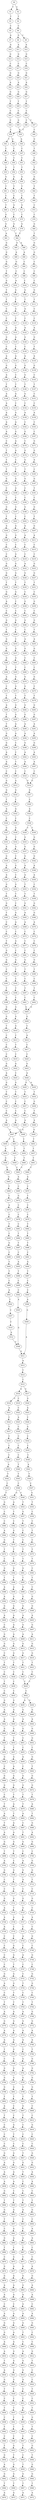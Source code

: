strict digraph  {
	S0 -> S1 [ label = T ];
	S0 -> S2 [ label = G ];
	S1 -> S3 [ label = T ];
	S2 -> S4 [ label = T ];
	S3 -> S5 [ label = C ];
	S4 -> S6 [ label = C ];
	S5 -> S7 [ label = A ];
	S6 -> S8 [ label = G ];
	S6 -> S9 [ label = C ];
	S7 -> S10 [ label = A ];
	S8 -> S11 [ label = A ];
	S9 -> S12 [ label = A ];
	S10 -> S13 [ label = G ];
	S11 -> S14 [ label = G ];
	S12 -> S15 [ label = G ];
	S13 -> S16 [ label = C ];
	S14 -> S17 [ label = C ];
	S15 -> S18 [ label = C ];
	S16 -> S19 [ label = G ];
	S17 -> S20 [ label = G ];
	S18 -> S21 [ label = G ];
	S19 -> S22 [ label = A ];
	S20 -> S23 [ label = A ];
	S21 -> S24 [ label = A ];
	S22 -> S25 [ label = G ];
	S23 -> S26 [ label = G ];
	S24 -> S27 [ label = G ];
	S25 -> S28 [ label = T ];
	S26 -> S29 [ label = T ];
	S27 -> S30 [ label = T ];
	S28 -> S31 [ label = C ];
	S29 -> S32 [ label = C ];
	S30 -> S33 [ label = C ];
	S31 -> S34 [ label = C ];
	S32 -> S35 [ label = G ];
	S33 -> S36 [ label = C ];
	S33 -> S37 [ label = T ];
	S34 -> S38 [ label = C ];
	S35 -> S39 [ label = A ];
	S36 -> S38 [ label = C ];
	S37 -> S40 [ label = C ];
	S38 -> S41 [ label = T ];
	S38 -> S42 [ label = G ];
	S39 -> S43 [ label = A ];
	S40 -> S44 [ label = G ];
	S41 -> S45 [ label = C ];
	S42 -> S46 [ label = C ];
	S43 -> S47 [ label = C ];
	S44 -> S48 [ label = T ];
	S45 -> S49 [ label = C ];
	S46 -> S50 [ label = C ];
	S47 -> S51 [ label = C ];
	S48 -> S52 [ label = C ];
	S49 -> S53 [ label = G ];
	S50 -> S54 [ label = T ];
	S51 -> S55 [ label = T ];
	S52 -> S56 [ label = T ];
	S53 -> S57 [ label = G ];
	S54 -> S58 [ label = G ];
	S55 -> S59 [ label = G ];
	S56 -> S60 [ label = G ];
	S57 -> S61 [ label = T ];
	S58 -> S62 [ label = T ];
	S59 -> S63 [ label = T ];
	S60 -> S64 [ label = T ];
	S61 -> S65 [ label = C ];
	S62 -> S66 [ label = C ];
	S63 -> S67 [ label = C ];
	S64 -> S68 [ label = T ];
	S65 -> S69 [ label = T ];
	S66 -> S70 [ label = G ];
	S67 -> S71 [ label = G ];
	S68 -> S72 [ label = C ];
	S69 -> S73 [ label = G ];
	S70 -> S74 [ label = C ];
	S71 -> S75 [ label = C ];
	S72 -> S76 [ label = C ];
	S73 -> S77 [ label = G ];
	S74 -> S78 [ label = G ];
	S75 -> S79 [ label = G ];
	S76 -> S80 [ label = G ];
	S77 -> S81 [ label = A ];
	S78 -> S82 [ label = C ];
	S79 -> S82 [ label = C ];
	S80 -> S83 [ label = T ];
	S81 -> S84 [ label = G ];
	S82 -> S85 [ label = G ];
	S82 -> S86 [ label = A ];
	S83 -> S87 [ label = G ];
	S84 -> S88 [ label = G ];
	S85 -> S89 [ label = A ];
	S86 -> S90 [ label = A ];
	S87 -> S91 [ label = G ];
	S88 -> S92 [ label = G ];
	S89 -> S93 [ label = G ];
	S90 -> S94 [ label = C ];
	S91 -> S95 [ label = C ];
	S92 -> S96 [ label = T ];
	S93 -> S97 [ label = C ];
	S94 -> S98 [ label = C ];
	S95 -> S99 [ label = C ];
	S96 -> S100 [ label = G ];
	S97 -> S101 [ label = A ];
	S98 -> S102 [ label = C ];
	S99 -> S103 [ label = C ];
	S100 -> S104 [ label = T ];
	S101 -> S105 [ label = G ];
	S102 -> S106 [ label = G ];
	S103 -> S107 [ label = G ];
	S104 -> S108 [ label = T ];
	S105 -> S109 [ label = T ];
	S106 -> S110 [ label = T ];
	S107 -> S111 [ label = T ];
	S108 -> S112 [ label = C ];
	S109 -> S113 [ label = G ];
	S110 -> S114 [ label = A ];
	S111 -> S115 [ label = C ];
	S112 -> S116 [ label = C ];
	S113 -> S117 [ label = C ];
	S114 -> S118 [ label = C ];
	S115 -> S119 [ label = C ];
	S116 -> S120 [ label = A ];
	S117 -> S121 [ label = A ];
	S118 -> S122 [ label = A ];
	S119 -> S123 [ label = A ];
	S120 -> S124 [ label = G ];
	S121 -> S125 [ label = A ];
	S122 -> S126 [ label = G ];
	S123 -> S127 [ label = G ];
	S124 -> S128 [ label = C ];
	S125 -> S129 [ label = C ];
	S126 -> S130 [ label = C ];
	S127 -> S131 [ label = T ];
	S128 -> S132 [ label = A ];
	S129 -> S133 [ label = A ];
	S130 -> S134 [ label = A ];
	S131 -> S135 [ label = A ];
	S132 -> S136 [ label = G ];
	S133 -> S137 [ label = G ];
	S134 -> S138 [ label = G ];
	S135 -> S139 [ label = G ];
	S136 -> S140 [ label = A ];
	S137 -> S141 [ label = C ];
	S138 -> S142 [ label = G ];
	S139 -> S143 [ label = C ];
	S140 -> S144 [ label = T ];
	S141 -> S145 [ label = T ];
	S142 -> S146 [ label = T ];
	S143 -> S147 [ label = T ];
	S144 -> S148 [ label = A ];
	S145 -> S149 [ label = A ];
	S146 -> S150 [ label = G ];
	S147 -> S151 [ label = C ];
	S148 -> S152 [ label = A ];
	S149 -> S153 [ label = C ];
	S150 -> S154 [ label = C ];
	S151 -> S155 [ label = C ];
	S152 -> S156 [ label = A ];
	S153 -> S157 [ label = G ];
	S154 -> S158 [ label = A ];
	S155 -> S159 [ label = A ];
	S156 -> S160 [ label = A ];
	S157 -> S161 [ label = A ];
	S158 -> S162 [ label = C ];
	S159 -> S163 [ label = C ];
	S160 -> S164 [ label = A ];
	S161 -> S165 [ label = G ];
	S162 -> S166 [ label = G ];
	S163 -> S167 [ label = C ];
	S164 -> S168 [ label = C ];
	S165 -> S169 [ label = A ];
	S166 -> S170 [ label = C ];
	S167 -> S171 [ label = G ];
	S168 -> S172 [ label = T ];
	S169 -> S173 [ label = A ];
	S170 -> S174 [ label = G ];
	S171 -> S175 [ label = G ];
	S172 -> S176 [ label = T ];
	S173 -> S177 [ label = C ];
	S174 -> S178 [ label = G ];
	S175 -> S179 [ label = A ];
	S176 -> S180 [ label = T ];
	S177 -> S181 [ label = T ];
	S178 -> S182 [ label = T ];
	S179 -> S183 [ label = C ];
	S180 -> S184 [ label = G ];
	S181 -> S185 [ label = G ];
	S182 -> S186 [ label = G ];
	S183 -> S187 [ label = G ];
	S184 -> S188 [ label = C ];
	S185 -> S189 [ label = G ];
	S186 -> S190 [ label = C ];
	S187 -> S191 [ label = T ];
	S188 -> S192 [ label = C ];
	S189 -> S193 [ label = C ];
	S190 -> S194 [ label = C ];
	S191 -> S195 [ label = C ];
	S192 -> S196 [ label = G ];
	S193 -> S197 [ label = G ];
	S194 -> S198 [ label = G ];
	S195 -> S199 [ label = G ];
	S196 -> S200 [ label = T ];
	S197 -> S201 [ label = C ];
	S198 -> S202 [ label = C ];
	S199 -> S203 [ label = T ];
	S200 -> S204 [ label = A ];
	S201 -> S205 [ label = A ];
	S202 -> S206 [ label = A ];
	S203 -> S207 [ label = G ];
	S204 -> S208 [ label = G ];
	S205 -> S209 [ label = G ];
	S206 -> S210 [ label = A ];
	S207 -> S211 [ label = A ];
	S208 -> S212 [ label = C ];
	S209 -> S213 [ label = C ];
	S210 -> S214 [ label = C ];
	S211 -> S215 [ label = C ];
	S212 -> S216 [ label = C ];
	S213 -> S217 [ label = G ];
	S214 -> S218 [ label = C ];
	S215 -> S219 [ label = C ];
	S216 -> S220 [ label = G ];
	S217 -> S221 [ label = G ];
	S218 -> S222 [ label = A ];
	S219 -> S223 [ label = G ];
	S220 -> S224 [ label = G ];
	S221 -> S225 [ label = G ];
	S222 -> S226 [ label = G ];
	S223 -> S227 [ label = G ];
	S224 -> S228 [ label = T ];
	S225 -> S229 [ label = T ];
	S226 -> S230 [ label = T ];
	S227 -> S231 [ label = T ];
	S228 -> S232 [ label = G ];
	S229 -> S233 [ label = G ];
	S230 -> S234 [ label = C ];
	S231 -> S235 [ label = C ];
	S232 -> S236 [ label = A ];
	S233 -> S237 [ label = C ];
	S234 -> S238 [ label = G ];
	S235 -> S239 [ label = G ];
	S236 -> S240 [ label = C ];
	S237 -> S241 [ label = C ];
	S238 -> S242 [ label = C ];
	S239 -> S243 [ label = C ];
	S240 -> S244 [ label = G ];
	S241 -> S245 [ label = G ];
	S242 -> S246 [ label = G ];
	S243 -> S247 [ label = G ];
	S244 -> S248 [ label = T ];
	S245 -> S249 [ label = C ];
	S246 -> S250 [ label = C ];
	S247 -> S251 [ label = T ];
	S248 -> S252 [ label = G ];
	S249 -> S253 [ label = C ];
	S250 -> S254 [ label = A ];
	S251 -> S255 [ label = A ];
	S252 -> S256 [ label = G ];
	S253 -> S257 [ label = G ];
	S254 -> S258 [ label = G ];
	S255 -> S259 [ label = G ];
	S256 -> S260 [ label = G ];
	S257 -> S261 [ label = G ];
	S258 -> S262 [ label = C ];
	S259 -> S263 [ label = C ];
	S260 -> S264 [ label = T ];
	S261 -> S265 [ label = T ];
	S262 -> S266 [ label = C ];
	S263 -> S267 [ label = C ];
	S264 -> S268 [ label = A ];
	S265 -> S269 [ label = G ];
	S266 -> S270 [ label = G ];
	S267 -> S271 [ label = G ];
	S268 -> S272 [ label = C ];
	S269 -> S273 [ label = G ];
	S270 -> S274 [ label = G ];
	S271 -> S275 [ label = C ];
	S272 -> S276 [ label = T ];
	S273 -> S277 [ label = T ];
	S274 -> S278 [ label = T ];
	S275 -> S279 [ label = T ];
	S276 -> S280 [ label = A ];
	S277 -> S281 [ label = G ];
	S278 -> S282 [ label = G ];
	S279 -> S283 [ label = G ];
	S280 -> S284 [ label = T ];
	S281 -> S285 [ label = G ];
	S282 -> S286 [ label = G ];
	S283 -> S287 [ label = G ];
	S284 -> S288 [ label = T ];
	S285 -> S289 [ label = A ];
	S286 -> S290 [ label = A ];
	S287 -> S291 [ label = A ];
	S288 -> S292 [ label = G ];
	S289 -> S293 [ label = A ];
	S290 -> S294 [ label = A ];
	S291 -> S295 [ label = A ];
	S292 -> S296 [ label = G ];
	S293 -> S297 [ label = C ];
	S294 -> S298 [ label = G ];
	S295 -> S299 [ label = G ];
	S296 -> S300 [ label = A ];
	S297 -> S301 [ label = C ];
	S298 -> S302 [ label = A ];
	S299 -> S303 [ label = A ];
	S300 -> S304 [ label = A ];
	S301 -> S305 [ label = T ];
	S302 -> S306 [ label = A ];
	S303 -> S307 [ label = A ];
	S304 -> S308 [ label = C ];
	S305 -> S309 [ label = C ];
	S306 -> S310 [ label = C ];
	S307 -> S311 [ label = C ];
	S308 -> S312 [ label = G ];
	S309 -> S313 [ label = G ];
	S310 -> S314 [ label = G ];
	S311 -> S314 [ label = G ];
	S312 -> S315 [ label = G ];
	S313 -> S316 [ label = G ];
	S314 -> S317 [ label = G ];
	S315 -> S318 [ label = T ];
	S316 -> S319 [ label = C ];
	S317 -> S320 [ label = C ];
	S318 -> S321 [ label = A ];
	S319 -> S322 [ label = A ];
	S320 -> S323 [ label = A ];
	S321 -> S324 [ label = C ];
	S322 -> S325 [ label = C ];
	S323 -> S326 [ label = C ];
	S324 -> S327 [ label = G ];
	S325 -> S328 [ label = G ];
	S326 -> S329 [ label = C ];
	S326 -> S330 [ label = T ];
	S327 -> S331 [ label = A ];
	S328 -> S332 [ label = C ];
	S329 -> S333 [ label = G ];
	S330 -> S334 [ label = G ];
	S331 -> S335 [ label = A ];
	S332 -> S336 [ label = G ];
	S333 -> S337 [ label = G ];
	S334 -> S338 [ label = G ];
	S335 -> S339 [ label = G ];
	S336 -> S340 [ label = C ];
	S337 -> S341 [ label = G ];
	S338 -> S342 [ label = G ];
	S339 -> S343 [ label = A ];
	S340 -> S344 [ label = G ];
	S341 -> S345 [ label = A ];
	S342 -> S346 [ label = A ];
	S343 -> S347 [ label = A ];
	S344 -> S348 [ label = C ];
	S345 -> S349 [ label = A ];
	S346 -> S350 [ label = A ];
	S347 -> S351 [ label = G ];
	S348 -> S352 [ label = G ];
	S349 -> S353 [ label = T ];
	S350 -> S354 [ label = C ];
	S351 -> S355 [ label = T ];
	S352 -> S356 [ label = T ];
	S353 -> S357 [ label = T ];
	S354 -> S358 [ label = T ];
	S355 -> S359 [ label = G ];
	S356 -> S360 [ label = C ];
	S357 -> S361 [ label = G ];
	S358 -> S362 [ label = G ];
	S359 -> S363 [ label = T ];
	S360 -> S364 [ label = G ];
	S361 -> S365 [ label = A ];
	S362 -> S366 [ label = G ];
	S363 -> S367 [ label = C ];
	S364 -> S368 [ label = A ];
	S365 -> S369 [ label = A ];
	S366 -> S370 [ label = A ];
	S367 -> S371 [ label = C ];
	S368 -> S372 [ label = C ];
	S369 -> S373 [ label = C ];
	S370 -> S374 [ label = C ];
	S371 -> S375 [ label = T ];
	S372 -> S376 [ label = G ];
	S373 -> S377 [ label = C ];
	S374 -> S378 [ label = C ];
	S375 -> S379 [ label = G ];
	S376 -> S380 [ label = C ];
	S377 -> S381 [ label = C ];
	S378 -> S382 [ label = C ];
	S379 -> S383 [ label = G ];
	S380 -> S384 [ label = G ];
	S381 -> S385 [ label = G ];
	S382 -> S386 [ label = G ];
	S383 -> S387 [ label = C ];
	S384 -> S388 [ label = C ];
	S385 -> S389 [ label = T ];
	S386 -> S390 [ label = T ];
	S387 -> S391 [ label = C ];
	S388 -> S392 [ label = C ];
	S389 -> S393 [ label = C ];
	S390 -> S394 [ label = C ];
	S391 -> S395 [ label = T ];
	S392 -> S396 [ label = T ];
	S393 -> S397 [ label = T ];
	S394 -> S398 [ label = T ];
	S395 -> S399 [ label = G ];
	S396 -> S400 [ label = C ];
	S397 -> S401 [ label = C ];
	S398 -> S402 [ label = C ];
	S399 -> S403 [ label = G ];
	S400 -> S404 [ label = G ];
	S401 -> S405 [ label = G ];
	S402 -> S405 [ label = G ];
	S403 -> S406 [ label = G ];
	S404 -> S407 [ label = G ];
	S405 -> S408 [ label = G ];
	S406 -> S409 [ label = T ];
	S407 -> S410 [ label = G ];
	S408 -> S411 [ label = C ];
	S409 -> S412 [ label = C ];
	S410 -> S413 [ label = C ];
	S411 -> S414 [ label = A ];
	S412 -> S415 [ label = C ];
	S413 -> S416 [ label = T ];
	S414 -> S417 [ label = C ];
	S415 -> S418 [ label = C ];
	S416 -> S419 [ label = C ];
	S417 -> S420 [ label = C ];
	S418 -> S421 [ label = G ];
	S419 -> S422 [ label = A ];
	S420 -> S423 [ label = G ];
	S421 -> S424 [ label = A ];
	S422 -> S425 [ label = C ];
	S423 -> S426 [ label = A ];
	S424 -> S427 [ label = G ];
	S425 -> S428 [ label = G ];
	S426 -> S429 [ label = G ];
	S426 -> S430 [ label = A ];
	S427 -> S431 [ label = T ];
	S428 -> S432 [ label = T ];
	S429 -> S433 [ label = T ];
	S430 -> S434 [ label = T ];
	S431 -> S435 [ label = C ];
	S432 -> S436 [ label = C ];
	S433 -> S437 [ label = C ];
	S434 -> S438 [ label = G ];
	S435 -> S439 [ label = C ];
	S436 -> S440 [ label = C ];
	S437 -> S441 [ label = C ];
	S438 -> S442 [ label = T ];
	S439 -> S443 [ label = A ];
	S440 -> S444 [ label = A ];
	S441 -> S445 [ label = A ];
	S442 -> S446 [ label = A ];
	S443 -> S447 [ label = G ];
	S444 -> S448 [ label = G ];
	S445 -> S447 [ label = G ];
	S446 -> S449 [ label = G ];
	S447 -> S450 [ label = T ];
	S447 -> S451 [ label = C ];
	S448 -> S452 [ label = C ];
	S449 -> S453 [ label = T ];
	S450 -> S454 [ label = A ];
	S451 -> S455 [ label = T ];
	S452 -> S456 [ label = T ];
	S453 -> S457 [ label = T ];
	S454 -> S458 [ label = G ];
	S455 -> S459 [ label = T ];
	S456 -> S460 [ label = T ];
	S457 -> S461 [ label = T ];
	S458 -> S462 [ label = G ];
	S459 -> S463 [ label = C ];
	S460 -> S463 [ label = C ];
	S461 -> S464 [ label = C ];
	S462 -> S465 [ label = G ];
	S463 -> S466 [ label = A ];
	S464 -> S467 [ label = A ];
	S465 -> S468 [ label = T ];
	S466 -> S469 [ label = C ];
	S467 -> S470 [ label = C ];
	S468 -> S471 [ label = C ];
	S469 -> S472 [ label = G ];
	S470 -> S473 [ label = T ];
	S471 -> S474 [ label = A ];
	S472 -> S475 [ label = C ];
	S473 -> S476 [ label = C ];
	S474 -> S477 [ label = C ];
	S475 -> S478 [ label = C ];
	S476 -> S479 [ label = C ];
	S477 -> S480 [ label = T ];
	S478 -> S481 [ label = C ];
	S479 -> S482 [ label = T ];
	S480 -> S483 [ label = C ];
	S481 -> S484 [ label = T ];
	S482 -> S485 [ label = T ];
	S483 -> S486 [ label = G ];
	S484 -> S487 [ label = T ];
	S485 -> S488 [ label = T ];
	S486 -> S489 [ label = C ];
	S487 -> S490 [ label = C ];
	S488 -> S491 [ label = C ];
	S489 -> S492 [ label = T ];
	S490 -> S493 [ label = A ];
	S491 -> S494 [ label = A ];
	S492 -> S495 [ label = T ];
	S493 -> S496 [ label = T ];
	S494 -> S497 [ label = T ];
	S495 -> S498 [ label = C ];
	S496 -> S499 [ label = C ];
	S497 -> S500 [ label = C ];
	S498 -> S501 [ label = A ];
	S499 -> S502 [ label = C ];
	S500 -> S503 [ label = C ];
	S501 -> S504 [ label = T ];
	S502 -> S505 [ label = A ];
	S503 -> S506 [ label = A ];
	S504 -> S507 [ label = C ];
	S505 -> S508 [ label = G ];
	S506 -> S509 [ label = G ];
	S507 -> S510 [ label = C ];
	S508 -> S511 [ label = A ];
	S509 -> S511 [ label = A ];
	S510 -> S512 [ label = A ];
	S511 -> S513 [ label = A ];
	S512 -> S508 [ label = G ];
	S513 -> S514 [ label = C ];
	S514 -> S515 [ label = C ];
	S515 -> S516 [ label = A ];
	S515 -> S517 [ label = G ];
	S516 -> S518 [ label = G ];
	S516 -> S519 [ label = C ];
	S517 -> S520 [ label = G ];
	S518 -> S521 [ label = A ];
	S519 -> S522 [ label = C ];
	S520 -> S523 [ label = A ];
	S521 -> S524 [ label = C ];
	S522 -> S525 [ label = A ];
	S523 -> S526 [ label = C ];
	S524 -> S527 [ label = T ];
	S525 -> S528 [ label = C ];
	S526 -> S529 [ label = G ];
	S527 -> S530 [ label = C ];
	S528 -> S531 [ label = C ];
	S529 -> S532 [ label = C ];
	S530 -> S533 [ label = C ];
	S531 -> S534 [ label = C ];
	S532 -> S535 [ label = C ];
	S533 -> S536 [ label = C ];
	S534 -> S537 [ label = C ];
	S535 -> S538 [ label = C ];
	S536 -> S539 [ label = A ];
	S537 -> S540 [ label = T ];
	S538 -> S541 [ label = A ];
	S539 -> S542 [ label = T ];
	S540 -> S543 [ label = T ];
	S541 -> S544 [ label = T ];
	S542 -> S545 [ label = C ];
	S543 -> S546 [ label = C ];
	S544 -> S547 [ label = C ];
	S545 -> S548 [ label = T ];
	S546 -> S549 [ label = C ];
	S546 -> S550 [ label = G ];
	S547 -> S551 [ label = G ];
	S548 -> S552 [ label = G ];
	S549 -> S553 [ label = T ];
	S550 -> S554 [ label = A ];
	S551 -> S555 [ label = T ];
	S552 -> S556 [ label = C ];
	S553 -> S557 [ label = G ];
	S554 -> S558 [ label = T ];
	S555 -> S559 [ label = C ];
	S556 -> S560 [ label = C ];
	S557 -> S561 [ label = T ];
	S558 -> S562 [ label = C ];
	S559 -> S563 [ label = C ];
	S560 -> S564 [ label = A ];
	S561 -> S565 [ label = C ];
	S562 -> S566 [ label = G ];
	S563 -> S567 [ label = T ];
	S564 -> S568 [ label = G ];
	S565 -> S569 [ label = C ];
	S566 -> S570 [ label = T ];
	S567 -> S571 [ label = C ];
	S568 -> S572 [ label = T ];
	S569 -> S573 [ label = T ];
	S570 -> S574 [ label = T ];
	S571 -> S575 [ label = T ];
	S572 -> S576 [ label = C ];
	S573 -> S577 [ label = T ];
	S574 -> S578 [ label = T ];
	S575 -> S579 [ label = T ];
	S576 -> S580 [ label = G ];
	S577 -> S581 [ label = G ];
	S578 -> S582 [ label = G ];
	S579 -> S583 [ label = C ];
	S580 -> S584 [ label = T ];
	S581 -> S585 [ label = T ];
	S582 -> S586 [ label = T ];
	S583 -> S587 [ label = T ];
	S584 -> S588 [ label = A ];
	S585 -> S589 [ label = A ];
	S586 -> S590 [ label = A ];
	S587 -> S591 [ label = C ];
	S588 -> S592 [ label = A ];
	S589 -> S593 [ label = G ];
	S590 -> S594 [ label = G ];
	S591 -> S595 [ label = G ];
	S592 -> S596 [ label = G ];
	S593 -> S597 [ label = G ];
	S594 -> S598 [ label = G ];
	S595 -> S599 [ label = G ];
	S596 -> S600 [ label = A ];
	S597 -> S601 [ label = A ];
	S598 -> S602 [ label = A ];
	S599 -> S603 [ label = A ];
	S600 -> S604 [ label = C ];
	S601 -> S605 [ label = G ];
	S602 -> S606 [ label = A ];
	S603 -> S607 [ label = G ];
	S604 -> S608 [ label = G ];
	S605 -> S609 [ label = A ];
	S606 -> S610 [ label = A ];
	S607 -> S611 [ label = A ];
	S608 -> S612 [ label = G ];
	S609 -> S613 [ label = G ];
	S610 -> S614 [ label = G ];
	S611 -> S615 [ label = G ];
	S612 -> S616 [ label = C ];
	S613 -> S617 [ label = G ];
	S614 -> S618 [ label = G ];
	S615 -> S619 [ label = G ];
	S616 -> S620 [ label = T ];
	S617 -> S621 [ label = T ];
	S618 -> S622 [ label = T ];
	S619 -> S623 [ label = T ];
	S620 -> S624 [ label = C ];
	S621 -> S625 [ label = C ];
	S622 -> S626 [ label = C ];
	S623 -> S627 [ label = C ];
	S624 -> S628 [ label = T ];
	S625 -> S629 [ label = C ];
	S626 -> S630 [ label = C ];
	S627 -> S629 [ label = C ];
	S628 -> S631 [ label = C ];
	S629 -> S632 [ label = C ];
	S630 -> S633 [ label = C ];
	S631 -> S634 [ label = G ];
	S632 -> S635 [ label = A ];
	S632 -> S636 [ label = G ];
	S633 -> S637 [ label = G ];
	S634 -> S638 [ label = A ];
	S635 -> S639 [ label = G ];
	S636 -> S640 [ label = G ];
	S637 -> S641 [ label = A ];
	S638 -> S642 [ label = A ];
	S639 -> S643 [ label = A ];
	S640 -> S644 [ label = A ];
	S641 -> S645 [ label = A ];
	S642 -> S646 [ label = G ];
	S643 -> S647 [ label = G ];
	S644 -> S648 [ label = G ];
	S645 -> S649 [ label = G ];
	S646 -> S650 [ label = T ];
	S647 -> S651 [ label = C ];
	S648 -> S652 [ label = G ];
	S649 -> S653 [ label = T ];
	S650 -> S654 [ label = C ];
	S651 -> S655 [ label = C ];
	S652 -> S656 [ label = C ];
	S653 -> S657 [ label = C ];
	S654 -> S658 [ label = G ];
	S655 -> S659 [ label = A ];
	S656 -> S660 [ label = G ];
	S657 -> S661 [ label = G ];
	S658 -> S662 [ label = C ];
	S659 -> S663 [ label = C ];
	S660 -> S664 [ label = T ];
	S661 -> S665 [ label = A ];
	S662 -> S666 [ label = G ];
	S663 -> S667 [ label = G ];
	S664 -> S668 [ label = G ];
	S665 -> S669 [ label = G ];
	S666 -> S670 [ label = G ];
	S667 -> S671 [ label = G ];
	S668 -> S672 [ label = G ];
	S669 -> S673 [ label = G ];
	S670 -> S674 [ label = C ];
	S671 -> S675 [ label = T ];
	S672 -> S676 [ label = T ];
	S673 -> S677 [ label = T ];
	S674 -> S678 [ label = T ];
	S675 -> S679 [ label = T ];
	S676 -> S680 [ label = A ];
	S677 -> S681 [ label = A ];
	S678 -> S682 [ label = A ];
	S679 -> S683 [ label = A ];
	S680 -> S684 [ label = T ];
	S681 -> S685 [ label = T ];
	S682 -> S686 [ label = T ];
	S683 -> S687 [ label = C ];
	S684 -> S688 [ label = G ];
	S685 -> S689 [ label = A ];
	S686 -> S690 [ label = A ];
	S687 -> S691 [ label = T ];
	S688 -> S692 [ label = A ];
	S689 -> S693 [ label = A ];
	S690 -> S694 [ label = G ];
	S691 -> S695 [ label = G ];
	S692 -> S696 [ label = G ];
	S693 -> S697 [ label = G ];
	S694 -> S698 [ label = T ];
	S695 -> S699 [ label = C ];
	S696 -> S700 [ label = C ];
	S697 -> S701 [ label = T ];
	S698 -> S702 [ label = A ];
	S699 -> S703 [ label = A ];
	S700 -> S704 [ label = G ];
	S701 -> S705 [ label = C ];
	S702 -> S706 [ label = G ];
	S703 -> S707 [ label = G ];
	S704 -> S708 [ label = G ];
	S705 -> S709 [ label = G ];
	S706 -> S710 [ label = C ];
	S707 -> S711 [ label = A ];
	S708 -> S712 [ label = T ];
	S709 -> S713 [ label = T ];
	S710 -> S714 [ label = C ];
	S711 -> S715 [ label = C ];
	S712 -> S716 [ label = C ];
	S713 -> S717 [ label = G ];
	S714 -> S718 [ label = G ];
	S715 -> S719 [ label = G ];
	S716 -> S720 [ label = G ];
	S717 -> S721 [ label = G ];
	S718 -> S722 [ label = A ];
	S719 -> S723 [ label = G ];
	S720 -> S724 [ label = C ];
	S721 -> S725 [ label = T ];
	S722 -> S726 [ label = A ];
	S723 -> S727 [ label = A ];
	S724 -> S728 [ label = A ];
	S725 -> S729 [ label = A ];
	S726 -> S730 [ label = A ];
	S727 -> S731 [ label = C ];
	S728 -> S732 [ label = C ];
	S729 -> S733 [ label = C ];
	S730 -> S734 [ label = C ];
	S731 -> S735 [ label = A ];
	S732 -> S736 [ label = G ];
	S733 -> S737 [ label = C ];
	S734 -> S738 [ label = C ];
	S735 -> S739 [ label = C ];
	S736 -> S740 [ label = C ];
	S737 -> S741 [ label = G ];
	S738 -> S742 [ label = C ];
	S739 -> S743 [ label = A ];
	S740 -> S744 [ label = G ];
	S741 -> S745 [ label = G ];
	S742 -> S746 [ label = C ];
	S743 -> S747 [ label = C ];
	S744 -> S748 [ label = C ];
	S745 -> S749 [ label = T ];
	S746 -> S750 [ label = G ];
	S747 -> S751 [ label = C ];
	S748 -> S752 [ label = G ];
	S749 -> S753 [ label = G ];
	S750 -> S754 [ label = A ];
	S751 -> S755 [ label = T ];
	S752 -> S756 [ label = G ];
	S753 -> S757 [ label = G ];
	S754 -> S758 [ label = C ];
	S755 -> S759 [ label = C ];
	S756 -> S760 [ label = C ];
	S757 -> S761 [ label = T ];
	S758 -> S762 [ label = T ];
	S759 -> S763 [ label = T ];
	S760 -> S764 [ label = T ];
	S761 -> S765 [ label = T ];
	S762 -> S766 [ label = A ];
	S763 -> S767 [ label = A ];
	S764 -> S768 [ label = G ];
	S765 -> S769 [ label = A ];
	S766 -> S770 [ label = G ];
	S767 -> S771 [ label = G ];
	S768 -> S772 [ label = G ];
	S769 -> S773 [ label = G ];
	S770 -> S774 [ label = A ];
	S771 -> S775 [ label = A ];
	S772 -> S776 [ label = A ];
	S773 -> S777 [ label = A ];
	S774 -> S778 [ label = A ];
	S775 -> S779 [ label = A ];
	S776 -> S780 [ label = A ];
	S777 -> S781 [ label = A ];
	S778 -> S782 [ label = T ];
	S779 -> S783 [ label = C ];
	S780 -> S784 [ label = T ];
	S781 -> S785 [ label = G ];
	S782 -> S786 [ label = C ];
	S783 -> S787 [ label = G ];
	S784 -> S788 [ label = G ];
	S785 -> S789 [ label = G ];
	S786 -> S790 [ label = G ];
	S787 -> S791 [ label = A ];
	S788 -> S792 [ label = G ];
	S789 -> S793 [ label = G ];
	S790 -> S794 [ label = G ];
	S791 -> S795 [ label = G ];
	S792 -> S796 [ label = G ];
	S793 -> S797 [ label = G ];
	S794 -> S798 [ label = G ];
	S795 -> S799 [ label = G ];
	S796 -> S800 [ label = G ];
	S797 -> S801 [ label = G ];
	S798 -> S802 [ label = T ];
	S799 -> S803 [ label = T ];
	S800 -> S804 [ label = T ];
	S801 -> S805 [ label = T ];
	S802 -> S806 [ label = A ];
	S803 -> S807 [ label = G ];
	S804 -> S808 [ label = C ];
	S805 -> S809 [ label = C ];
	S806 -> S810 [ label = T ];
	S807 -> S811 [ label = T ];
	S808 -> S812 [ label = C ];
	S809 -> S813 [ label = C ];
	S810 -> S814 [ label = C ];
	S811 -> S815 [ label = C ];
	S812 -> S816 [ label = G ];
	S813 -> S817 [ label = G ];
	S814 -> S818 [ label = C ];
	S815 -> S819 [ label = C ];
	S816 -> S820 [ label = C ];
	S817 -> S821 [ label = T ];
	S818 -> S822 [ label = C ];
	S819 -> S823 [ label = C ];
	S820 -> S824 [ label = C ];
	S821 -> S825 [ label = C ];
	S822 -> S826 [ label = G ];
	S823 -> S827 [ label = T ];
	S824 -> S828 [ label = G ];
	S825 -> S829 [ label = G ];
	S826 -> S830 [ label = A ];
	S827 -> S831 [ label = G ];
	S828 -> S832 [ label = G ];
	S829 -> S833 [ label = G ];
	S830 -> S834 [ label = A ];
	S831 -> S835 [ label = T ];
	S832 -> S836 [ label = A ];
	S833 -> S837 [ label = A ];
	S834 -> S838 [ label = A ];
	S835 -> S839 [ label = C ];
	S836 -> S840 [ label = A ];
	S837 -> S841 [ label = A ];
	S838 -> S842 [ label = G ];
	S839 -> S843 [ label = C ];
	S840 -> S844 [ label = C ];
	S841 -> S845 [ label = C ];
	S842 -> S846 [ label = T ];
	S843 -> S847 [ label = T ];
	S844 -> S848 [ label = T ];
	S845 -> S849 [ label = T ];
	S846 -> S850 [ label = G ];
	S847 -> S851 [ label = A ];
	S848 -> S852 [ label = G ];
	S849 -> S853 [ label = A ];
	S850 -> S854 [ label = T ];
	S851 -> S855 [ label = C ];
	S852 -> S856 [ label = C ];
	S853 -> S857 [ label = C ];
	S854 -> S858 [ label = C ];
	S855 -> S859 [ label = T ];
	S856 -> S860 [ label = A ];
	S857 -> S861 [ label = A ];
	S858 -> S862 [ label = G ];
	S859 -> S863 [ label = A ];
	S860 -> S864 [ label = A ];
	S861 -> S865 [ label = A ];
	S862 -> S866 [ label = T ];
	S863 -> S867 [ label = C ];
	S864 -> S868 [ label = C ];
	S865 -> S869 [ label = C ];
	S866 -> S870 [ label = C ];
	S867 -> S871 [ label = C ];
	S868 -> S872 [ label = C ];
	S869 -> S873 [ label = G ];
	S870 -> S874 [ label = G ];
	S871 -> S875 [ label = A ];
	S872 -> S876 [ label = A ];
	S873 -> S877 [ label = A ];
	S874 -> S878 [ label = G ];
	S875 -> S879 [ label = G ];
	S876 -> S880 [ label = G ];
	S877 -> S881 [ label = A ];
	S878 -> S882 [ label = A ];
	S879 -> S883 [ label = G ];
	S880 -> S884 [ label = A ];
	S881 -> S885 [ label = A ];
	S882 -> S886 [ label = A ];
	S883 -> S887 [ label = A ];
	S884 -> S888 [ label = A ];
	S885 -> S889 [ label = A ];
	S886 -> S890 [ label = C ];
	S887 -> S891 [ label = G ];
	S888 -> S892 [ label = C ];
	S889 -> S893 [ label = C ];
	S890 -> S894 [ label = A ];
	S891 -> S895 [ label = A ];
	S892 -> S896 [ label = A ];
	S893 -> S897 [ label = A ];
	S894 -> S898 [ label = G ];
	S895 -> S899 [ label = G ];
	S896 -> S900 [ label = G ];
	S897 -> S901 [ label = G ];
	S898 -> S902 [ label = G ];
	S899 -> S903 [ label = T ];
	S900 -> S904 [ label = C ];
	S901 -> S905 [ label = A ];
	S902 -> S906 [ label = A ];
	S903 -> S907 [ label = C ];
	S904 -> S908 [ label = C ];
	S905 -> S909 [ label = A ];
	S906 -> S910 [ label = A ];
	S907 -> S911 [ label = A ];
	S908 -> S912 [ label = G ];
	S909 -> S913 [ label = G ];
	S910 -> S914 [ label = T ];
	S911 -> S915 [ label = G ];
	S912 -> S916 [ label = T ];
	S913 -> S917 [ label = G ];
	S914 -> S918 [ label = A ];
	S915 -> S919 [ label = G ];
	S916 -> S920 [ label = C ];
	S917 -> S921 [ label = G ];
	S918 -> S922 [ label = G ];
	S919 -> S923 [ label = A ];
	S920 -> S924 [ label = C ];
	S921 -> S925 [ label = G ];
	S922 -> S926 [ label = T ];
	S923 -> S927 [ label = C ];
	S924 -> S928 [ label = T ];
	S925 -> S929 [ label = T ];
	S926 -> S930 [ label = C ];
	S927 -> S931 [ label = C ];
	S928 -> S932 [ label = C ];
	S929 -> S933 [ label = C ];
	S930 -> S934 [ label = T ];
	S931 -> S935 [ label = A ];
	S932 -> S936 [ label = T ];
	S933 -> S937 [ label = T ];
	S934 -> S938 [ label = C ];
	S935 -> S939 [ label = G ];
	S936 -> S940 [ label = G ];
	S937 -> S941 [ label = C ];
	S938 -> S942 [ label = T ];
	S939 -> S943 [ label = T ];
	S940 -> S944 [ label = T ];
	S941 -> S945 [ label = T ];
	S942 -> S946 [ label = C ];
	S943 -> S947 [ label = C ];
	S944 -> S948 [ label = C ];
	S945 -> S949 [ label = C ];
	S946 -> S950 [ label = T ];
	S947 -> S951 [ label = T ];
	S948 -> S952 [ label = G ];
	S949 -> S953 [ label = G ];
	S950 -> S954 [ label = G ];
	S951 -> S955 [ label = C ];
	S952 -> S956 [ label = T ];
	S953 -> S957 [ label = T ];
	S954 -> S958 [ label = A ];
	S955 -> S959 [ label = T ];
	S956 -> S960 [ label = G ];
	S957 -> S961 [ label = G ];
	S958 -> S962 [ label = G ];
	S959 -> S963 [ label = G ];
	S960 -> S964 [ label = G ];
	S961 -> S965 [ label = G ];
	S962 -> S966 [ label = T ];
	S963 -> S967 [ label = T ];
	S964 -> S968 [ label = T ];
	S965 -> S969 [ label = T ];
	S966 -> S970 [ label = A ];
	S967 -> S971 [ label = A ];
	S968 -> S972 [ label = A ];
	S969 -> S973 [ label = A ];
}
